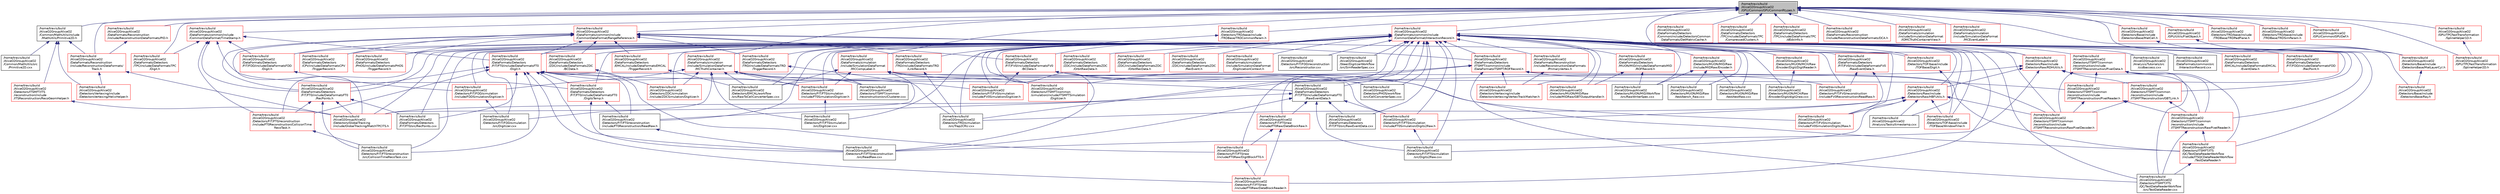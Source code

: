 digraph "/home/travis/build/AliceO2Group/AliceO2/GPU/Common/GPUCommonRtypes.h"
{
 // INTERACTIVE_SVG=YES
  bgcolor="transparent";
  edge [fontname="Helvetica",fontsize="10",labelfontname="Helvetica",labelfontsize="10"];
  node [fontname="Helvetica",fontsize="10",shape=record];
  Node2 [label="/home/travis/build\l/AliceO2Group/AliceO2\l/GPU/Common/GPUCommonRtypes.h",height=0.2,width=0.4,color="black", fillcolor="grey75", style="filled", fontcolor="black"];
  Node2 -> Node3 [dir="back",color="midnightblue",fontsize="10",style="solid",fontname="Helvetica"];
  Node3 [label="/home/travis/build\l/AliceO2Group/AliceO2\l/Common/MathUtils/include\l/MathUtils/Primitive2D.h",height=0.2,width=0.4,color="black",URL="$d8/d77/Primitive2D_8h.html",tooltip="Declarations of 2D primitives: straight line (XY interval) and circle. "];
  Node3 -> Node4 [dir="back",color="midnightblue",fontsize="10",style="solid",fontname="Helvetica"];
  Node4 [label="/home/travis/build\l/AliceO2Group/AliceO2\l/Common/MathUtils/src\l/Primitive2D.cxx",height=0.2,width=0.4,color="black",URL="$d7/d58/Primitive2D_8cxx.html"];
  Node3 -> Node5 [dir="back",color="midnightblue",fontsize="10",style="solid",fontname="Helvetica"];
  Node5 [label="/home/travis/build\l/AliceO2Group/AliceO2\l/DataFormats/Reconstruction\l/include/ReconstructionDataFormats/\lTrack.h",height=0.2,width=0.4,color="red",URL="$d7/d8b/DataFormats_2Reconstruction_2include_2ReconstructionDataFormats_2Track_8h.html"];
  Node5 -> Node34 [dir="back",color="midnightblue",fontsize="10",style="solid",fontname="Helvetica"];
  Node34 [label="/home/travis/build\l/AliceO2Group/AliceO2\l/Detectors/GlobalTracking\l/include/GlobalTracking/MatchTPCITS.h",height=0.2,width=0.4,color="red",URL="$d3/dac/MatchTPCITS_8h.html",tooltip="Class to perform TPC ITS matching. "];
  Node5 -> Node144 [dir="back",color="midnightblue",fontsize="10",style="solid",fontname="Helvetica"];
  Node144 [label="/home/travis/build\l/AliceO2Group/AliceO2\l/Detectors/Vertexing/include\l/DetectorsVertexing/HelixHelper.h",height=0.2,width=0.4,color="red",URL="$d1/dbb/HelixHelper_8h.html",tooltip="Helper classes for helical tracks manipulations. "];
  Node3 -> Node148 [dir="back",color="midnightblue",fontsize="10",style="solid",fontname="Helvetica"];
  Node148 [label="/home/travis/build\l/AliceO2Group/AliceO2\l/Detectors/ITSMFT/ITS\l/reconstruction/include\l/ITSReconstruction/RecoGeomHelper.h",height=0.2,width=0.4,color="red",URL="$d4/d9f/RecoGeomHelper_8h.html",tooltip="Declarations of the helper class for clusters / roadwidth matching. "];
  Node148 -> Node34 [dir="back",color="midnightblue",fontsize="10",style="solid",fontname="Helvetica"];
  Node3 -> Node144 [dir="back",color="midnightblue",fontsize="10",style="solid",fontname="Helvetica"];
  Node2 -> Node150 [dir="back",color="midnightblue",fontsize="10",style="solid",fontname="Helvetica"];
  Node150 [label="/home/travis/build\l/AliceO2Group/AliceO2\l/DataFormats/common/include\l/CommonDataFormat/InteractionRecord.h",height=0.2,width=0.4,color="red",URL="$d9/d80/InteractionRecord_8h.html"];
  Node150 -> Node151 [dir="back",color="midnightblue",fontsize="10",style="solid",fontname="Helvetica"];
  Node151 [label="/home/travis/build\l/AliceO2Group/AliceO2\l/Analysis/Tasks/timestamp.cxx",height=0.2,width=0.4,color="black",URL="$d7/d26/timestamp_8cxx.html"];
  Node150 -> Node152 [dir="back",color="midnightblue",fontsize="10",style="solid",fontname="Helvetica"];
  Node152 [label="/home/travis/build\l/AliceO2Group/AliceO2\l/Analysis/Tutorials/src\l/ccdbaccess.cxx",height=0.2,width=0.4,color="black",URL="$d4/da6/ccdbaccess_8cxx.html"];
  Node150 -> Node153 [dir="back",color="midnightblue",fontsize="10",style="solid",fontname="Helvetica"];
  Node153 [label="/home/travis/build\l/AliceO2Group/AliceO2\l/DataFormats/common/src\l/InteractionRecord.cxx",height=0.2,width=0.4,color="black",URL="$d3/d7a/InteractionRecord_8cxx.html"];
  Node150 -> Node154 [dir="back",color="midnightblue",fontsize="10",style="solid",fontname="Helvetica"];
  Node154 [label="/home/travis/build\l/AliceO2Group/AliceO2\l/DataFormats/Detectors\l/CPV/include/DataFormatsCPV\l/TriggerRecord.h",height=0.2,width=0.4,color="red",URL="$d6/d7a/CPV_2include_2DataFormatsCPV_2TriggerRecord_8h.html"];
  Node150 -> Node162 [dir="back",color="midnightblue",fontsize="10",style="solid",fontname="Helvetica"];
  Node162 [label="/home/travis/build\l/AliceO2Group/AliceO2\l/DataFormats/Detectors\l/EMCAL/include/DataFormatsEMCAL\l/EventData.h",height=0.2,width=0.4,color="red",URL="$dd/df3/EventData_8h.html"];
  Node150 -> Node168 [dir="back",color="midnightblue",fontsize="10",style="solid",fontname="Helvetica"];
  Node168 [label="/home/travis/build\l/AliceO2Group/AliceO2\l/DataFormats/Detectors\l/EMCAL/include/DataFormatsEMCAL\l/TriggerRecord.h",height=0.2,width=0.4,color="red",URL="$d9/d38/EMCAL_2include_2DataFormatsEMCAL_2TriggerRecord_8h.html"];
  Node168 -> Node184 [dir="back",color="midnightblue",fontsize="10",style="solid",fontname="Helvetica"];
  Node184 [label="/home/travis/build\l/AliceO2Group/AliceO2\l/Detectors/EMCAL/workflow\l/src/RawToCellConverterSpec.cxx",height=0.2,width=0.4,color="black",URL="$dd/d4a/RawToCellConverterSpec_8cxx.html"];
  Node150 -> Node187 [dir="back",color="midnightblue",fontsize="10",style="solid",fontname="Helvetica"];
  Node187 [label="/home/travis/build\l/AliceO2Group/AliceO2\l/DataFormats/Detectors\l/FIT/FDD/include/DataFormatsFDD\l/Digit.h",height=0.2,width=0.4,color="red",URL="$d9/dc4/DataFormats_2Detectors_2FIT_2FDD_2include_2DataFormatsFDD_2Digit_8h.html"];
  Node187 -> Node193 [dir="back",color="midnightblue",fontsize="10",style="solid",fontname="Helvetica"];
  Node193 [label="/home/travis/build\l/AliceO2Group/AliceO2\l/Detectors/FIT/FDD/simulation\l/include/FDDSimulation/Digitizer.h",height=0.2,width=0.4,color="red",URL="$d3/d51/FIT_2FDD_2simulation_2include_2FDDSimulation_2Digitizer_8h.html"];
  Node193 -> Node194 [dir="back",color="midnightblue",fontsize="10",style="solid",fontname="Helvetica"];
  Node194 [label="/home/travis/build\l/AliceO2Group/AliceO2\l/Detectors/FIT/FDD/simulation\l/src/Digitizer.cxx",height=0.2,width=0.4,color="black",URL="$d0/d8c/FIT_2FDD_2simulation_2src_2Digitizer_8cxx.html"];
  Node150 -> Node198 [dir="back",color="midnightblue",fontsize="10",style="solid",fontname="Helvetica"];
  Node198 [label="/home/travis/build\l/AliceO2Group/AliceO2\l/DataFormats/Detectors\l/FIT/FDD/include/DataFormatsFDD\l/RecPoint.h",height=0.2,width=0.4,color="red",URL="$d8/d0c/RecPoint_8h.html",tooltip="Definition of the FDD RecPoint class. "];
  Node150 -> Node202 [dir="back",color="midnightblue",fontsize="10",style="solid",fontname="Helvetica"];
  Node202 [label="/home/travis/build\l/AliceO2Group/AliceO2\l/DataFormats/Detectors\l/FIT/FT0/include/DataFormatsFT0\l/Digit.h",height=0.2,width=0.4,color="red",URL="$d0/d0a/DataFormats_2Detectors_2FIT_2FT0_2include_2DataFormatsFT0_2Digit_8h.html"];
  Node202 -> Node203 [dir="back",color="midnightblue",fontsize="10",style="solid",fontname="Helvetica"];
  Node203 [label="/home/travis/build\l/AliceO2Group/AliceO2\l/DataFormats/Detectors\l/FIT/FT0/include/DataFormatsFT0\l/DigitsTemp.h",height=0.2,width=0.4,color="red",URL="$d5/d65/DigitsTemp_8h.html"];
  Node203 -> Node205 [dir="back",color="midnightblue",fontsize="10",style="solid",fontname="Helvetica"];
  Node205 [label="/home/travis/build\l/AliceO2Group/AliceO2\l/Detectors/FIT/FT0/reconstruction\l/include/FT0Reconstruction/ReadRaw.h",height=0.2,width=0.4,color="black",URL="$d0/d72/FT0_2reconstruction_2include_2FT0Reconstruction_2ReadRaw_8h.html"];
  Node205 -> Node206 [dir="back",color="midnightblue",fontsize="10",style="solid",fontname="Helvetica"];
  Node206 [label="/home/travis/build\l/AliceO2Group/AliceO2\l/Detectors/FIT/FT0/reconstruction\l/src/ReadRaw.cxx",height=0.2,width=0.4,color="black",URL="$d7/d37/FT0_2reconstruction_2src_2ReadRaw_8cxx.html"];
  Node203 -> Node206 [dir="back",color="midnightblue",fontsize="10",style="solid",fontname="Helvetica"];
  Node202 -> Node207 [dir="back",color="midnightblue",fontsize="10",style="solid",fontname="Helvetica"];
  Node207 [label="/home/travis/build\l/AliceO2Group/AliceO2\l/DataFormats/Detectors\l/FIT/FT0/include/DataFormatsFT0\l/RawEventData.h",height=0.2,width=0.4,color="black",URL="$d3/dcb/FT0_2include_2DataFormatsFT0_2RawEventData_8h.html"];
  Node207 -> Node208 [dir="back",color="midnightblue",fontsize="10",style="solid",fontname="Helvetica"];
  Node208 [label="/home/travis/build\l/AliceO2Group/AliceO2\l/DataFormats/Detectors\l/FIT/FT0/src/RawEventData.cxx",height=0.2,width=0.4,color="black",URL="$dd/d44/FT0_2src_2RawEventData_8cxx.html"];
  Node207 -> Node209 [dir="back",color="midnightblue",fontsize="10",style="solid",fontname="Helvetica"];
  Node209 [label="/home/travis/build\l/AliceO2Group/AliceO2\l/Detectors/FIT/FT0/raw\l/include/FT0Raw/DataBlockRaw.h",height=0.2,width=0.4,color="red",URL="$d6/d84/DataBlockRaw_8h.html"];
  Node209 -> Node210 [dir="back",color="midnightblue",fontsize="10",style="solid",fontname="Helvetica"];
  Node210 [label="/home/travis/build\l/AliceO2Group/AliceO2\l/Detectors/FIT/FT0/raw\l/include/FT0Raw/DataBlockReader.h",height=0.2,width=0.4,color="red",URL="$d2/dbb/DataBlockReader_8h.html"];
  Node209 -> Node216 [dir="back",color="midnightblue",fontsize="10",style="solid",fontname="Helvetica"];
  Node216 [label="/home/travis/build\l/AliceO2Group/AliceO2\l/Detectors/FIT/FT0/raw\l/include/FT0Raw/DigitBlockFT0.h",height=0.2,width=0.4,color="red",URL="$da/d89/DigitBlockFT0_8h.html"];
  Node216 -> Node210 [dir="back",color="midnightblue",fontsize="10",style="solid",fontname="Helvetica"];
  Node207 -> Node205 [dir="back",color="midnightblue",fontsize="10",style="solid",fontname="Helvetica"];
  Node207 -> Node206 [dir="back",color="midnightblue",fontsize="10",style="solid",fontname="Helvetica"];
  Node207 -> Node221 [dir="back",color="midnightblue",fontsize="10",style="solid",fontname="Helvetica"];
  Node221 [label="/home/travis/build\l/AliceO2Group/AliceO2\l/Detectors/FIT/FT0/simulation\l/include/FT0Simulation/Digits2Raw.h",height=0.2,width=0.4,color="red",URL="$d6/d32/FT0_2simulation_2include_2FT0Simulation_2Digits2Raw_8h.html"];
  Node221 -> Node223 [dir="back",color="midnightblue",fontsize="10",style="solid",fontname="Helvetica"];
  Node223 [label="/home/travis/build\l/AliceO2Group/AliceO2\l/Detectors/FIT/FT0/simulation\l/src/Digits2Raw.cxx",height=0.2,width=0.4,color="black",URL="$da/da6/FT0_2simulation_2src_2Digits2Raw_8cxx.html"];
  Node207 -> Node223 [dir="back",color="midnightblue",fontsize="10",style="solid",fontname="Helvetica"];
  Node202 -> Node224 [dir="back",color="midnightblue",fontsize="10",style="solid",fontname="Helvetica"];
  Node224 [label="/home/travis/build\l/AliceO2Group/AliceO2\l/DataFormats/Detectors\l/FIT/FT0/include/DataFormatsFT0\l/RecPoints.h",height=0.2,width=0.4,color="red",URL="$d4/d57/RecPoints_8h.html",tooltip="Definition of the FIT RecPoints class. "];
  Node224 -> Node225 [dir="back",color="midnightblue",fontsize="10",style="solid",fontname="Helvetica"];
  Node225 [label="/home/travis/build\l/AliceO2Group/AliceO2\l/DataFormats/Detectors\l/FIT/FT0/src/RecPoints.cxx",height=0.2,width=0.4,color="black",URL="$d3/d21/RecPoints_8cxx.html"];
  Node224 -> Node226 [dir="back",color="midnightblue",fontsize="10",style="solid",fontname="Helvetica"];
  Node226 [label="/home/travis/build\l/AliceO2Group/AliceO2\l/Detectors/FIT/FT0/reconstruction\l/include/FT0Reconstruction/CollisionTime\lRecoTask.h",height=0.2,width=0.4,color="red",URL="$d1/d6c/CollisionTimeRecoTask_8h.html",tooltip="Definition of the FDD reconstruction. "];
  Node226 -> Node227 [dir="back",color="midnightblue",fontsize="10",style="solid",fontname="Helvetica"];
  Node227 [label="/home/travis/build\l/AliceO2Group/AliceO2\l/Detectors/FIT/FT0/reconstruction\l/src/CollisionTimeRecoTask.cxx",height=0.2,width=0.4,color="black",URL="$d9/d2f/CollisionTimeRecoTask_8cxx.html",tooltip="Implementation of the FIT reconstruction task. "];
  Node224 -> Node227 [dir="back",color="midnightblue",fontsize="10",style="solid",fontname="Helvetica"];
  Node224 -> Node34 [dir="back",color="midnightblue",fontsize="10",style="solid",fontname="Helvetica"];
  Node202 -> Node225 [dir="back",color="midnightblue",fontsize="10",style="solid",fontname="Helvetica"];
  Node202 -> Node210 [dir="back",color="midnightblue",fontsize="10",style="solid",fontname="Helvetica"];
  Node202 -> Node216 [dir="back",color="midnightblue",fontsize="10",style="solid",fontname="Helvetica"];
  Node202 -> Node226 [dir="back",color="midnightblue",fontsize="10",style="solid",fontname="Helvetica"];
  Node202 -> Node205 [dir="back",color="midnightblue",fontsize="10",style="solid",fontname="Helvetica"];
  Node202 -> Node227 [dir="back",color="midnightblue",fontsize="10",style="solid",fontname="Helvetica"];
  Node202 -> Node206 [dir="back",color="midnightblue",fontsize="10",style="solid",fontname="Helvetica"];
  Node202 -> Node245 [dir="back",color="midnightblue",fontsize="10",style="solid",fontname="Helvetica"];
  Node245 [label="/home/travis/build\l/AliceO2Group/AliceO2\l/Detectors/FIT/FT0/simulation\l/include/FT0Simulation/Digitizer.h",height=0.2,width=0.4,color="red",URL="$da/d10/FIT_2FT0_2simulation_2include_2FT0Simulation_2Digitizer_8h.html"];
  Node245 -> Node246 [dir="back",color="midnightblue",fontsize="10",style="solid",fontname="Helvetica"];
  Node246 [label="/home/travis/build\l/AliceO2Group/AliceO2\l/Detectors/FIT/FT0/simulation\l/src/Digitizer.cxx",height=0.2,width=0.4,color="black",URL="$de/dd9/FIT_2FT0_2simulation_2src_2Digitizer_8cxx.html"];
  Node202 -> Node221 [dir="back",color="midnightblue",fontsize="10",style="solid",fontname="Helvetica"];
  Node150 -> Node203 [dir="back",color="midnightblue",fontsize="10",style="solid",fontname="Helvetica"];
  Node150 -> Node207 [dir="back",color="midnightblue",fontsize="10",style="solid",fontname="Helvetica"];
  Node150 -> Node224 [dir="back",color="midnightblue",fontsize="10",style="solid",fontname="Helvetica"];
  Node150 -> Node208 [dir="back",color="midnightblue",fontsize="10",style="solid",fontname="Helvetica"];
  Node150 -> Node225 [dir="back",color="midnightblue",fontsize="10",style="solid",fontname="Helvetica"];
  Node150 -> Node253 [dir="back",color="midnightblue",fontsize="10",style="solid",fontname="Helvetica"];
  Node253 [label="/home/travis/build\l/AliceO2Group/AliceO2\l/DataFormats/Detectors\l/FIT/FV0/include/DataFormatsFV0\l/BCData.h",height=0.2,width=0.4,color="red",URL="$d7/d54/FIT_2FV0_2include_2DataFormatsFV0_2BCData_8h.html"];
  Node253 -> Node263 [dir="back",color="midnightblue",fontsize="10",style="solid",fontname="Helvetica"];
  Node263 [label="/home/travis/build\l/AliceO2Group/AliceO2\l/Detectors/FIT/FV0/reconstruction\l/include/FV0Reconstruction/ReadRaw.h",height=0.2,width=0.4,color="red",URL="$d5/db3/FV0_2reconstruction_2include_2FV0Reconstruction_2ReadRaw_8h.html"];
  Node253 -> Node265 [dir="back",color="midnightblue",fontsize="10",style="solid",fontname="Helvetica"];
  Node265 [label="/home/travis/build\l/AliceO2Group/AliceO2\l/Detectors/FIT/FV0/simulation\l/include/FV0Simulation/Digitizer.h",height=0.2,width=0.4,color="red",URL="$d6/d82/FIT_2FV0_2simulation_2include_2FV0Simulation_2Digitizer_8h.html"];
  Node253 -> Node267 [dir="back",color="midnightblue",fontsize="10",style="solid",fontname="Helvetica"];
  Node267 [label="/home/travis/build\l/AliceO2Group/AliceO2\l/Detectors/FIT/FV0/simulation\l/include/FV0Simulation/Digits2Raw.h",height=0.2,width=0.4,color="red",URL="$d6/dc1/FV0_2simulation_2include_2FV0Simulation_2Digits2Raw_8h.html"];
  Node150 -> Node272 [dir="back",color="midnightblue",fontsize="10",style="solid",fontname="Helvetica"];
  Node272 [label="/home/travis/build\l/AliceO2Group/AliceO2\l/DataFormats/Detectors\l/FIT/FV0/include/DataFormatsFV0\l/RawEventData.h",height=0.2,width=0.4,color="red",URL="$dc/da9/FV0_2include_2DataFormatsFV0_2RawEventData_8h.html"];
  Node272 -> Node263 [dir="back",color="midnightblue",fontsize="10",style="solid",fontname="Helvetica"];
  Node272 -> Node267 [dir="back",color="midnightblue",fontsize="10",style="solid",fontname="Helvetica"];
  Node150 -> Node274 [dir="back",color="midnightblue",fontsize="10",style="solid",fontname="Helvetica"];
  Node274 [label="/home/travis/build\l/AliceO2Group/AliceO2\l/DataFormats/Detectors\l/ITSMFT/common/include\l/DataFormatsITSMFT/ROFRecord.h",height=0.2,width=0.4,color="red",URL="$d0/dc6/ITSMFT_2common_2include_2DataFormatsITSMFT_2ROFRecord_8h.html"];
  Node274 -> Node34 [dir="back",color="midnightblue",fontsize="10",style="solid",fontname="Helvetica"];
  Node274 -> Node303 [dir="back",color="midnightblue",fontsize="10",style="solid",fontname="Helvetica"];
  Node303 [label="/home/travis/build\l/AliceO2Group/AliceO2\l/Detectors/ITSMFT/common\l/reconstruction/include\l/ITSMFTReconstruction/RawPixelDecoder.h",height=0.2,width=0.4,color="red",URL="$d7/d6e/RawPixelDecoder_8h.html",tooltip="Definition of the Alpide pixel reader for raw data processing. "];
  Node274 -> Node307 [dir="back",color="midnightblue",fontsize="10",style="solid",fontname="Helvetica"];
  Node307 [label="/home/travis/build\l/AliceO2Group/AliceO2\l/Detectors/ITSMFT/common\l/simulation/include/ITSMFTSimulation\l/Digitizer.h",height=0.2,width=0.4,color="red",URL="$d7/d9c/ITSMFT_2common_2simulation_2include_2ITSMFTSimulation_2Digitizer_8h.html"];
  Node274 -> Node281 [dir="back",color="midnightblue",fontsize="10",style="solid",fontname="Helvetica"];
  Node281 [label="/home/travis/build\l/AliceO2Group/AliceO2\l/Detectors/ITSMFT/ITS\l/QC/TestDataReaderWorkflow\l/include/ITSQCDataReaderWorkflow\l/TestDataReader.h",height=0.2,width=0.4,color="red",URL="$dd/d69/TestDataReader_8h.html"];
  Node281 -> Node282 [dir="back",color="midnightblue",fontsize="10",style="solid",fontname="Helvetica"];
  Node282 [label="/home/travis/build\l/AliceO2Group/AliceO2\l/Detectors/ITSMFT/ITS\l/QC/TestDataReaderWorkflow\l/src/TestDataReader.cxx",height=0.2,width=0.4,color="black",URL="$d0/dd9/TestDataReader_8cxx.html"];
  Node274 -> Node282 [dir="back",color="midnightblue",fontsize="10",style="solid",fontname="Helvetica"];
  Node274 -> Node63 [dir="back",color="midnightblue",fontsize="10",style="solid",fontname="Helvetica"];
  Node63 [label="/home/travis/build\l/AliceO2Group/AliceO2\l/Detectors/Vertexing/include\l/DetectorsVertexing/VertexTrackMatcher.h",height=0.2,width=0.4,color="red",URL="$d7/d99/VertexTrackMatcher_8h.html",tooltip="Class for vertex track association. "];
  Node150 -> Node329 [dir="back",color="midnightblue",fontsize="10",style="solid",fontname="Helvetica"];
  Node329 [label="/home/travis/build\l/AliceO2Group/AliceO2\l/DataFormats/Detectors\l/MUON/MID/include/DataFormatsMID\l/ROFRecord.h",height=0.2,width=0.4,color="red",URL="$d2/df9/MUON_2MID_2include_2DataFormatsMID_2ROFRecord_8h.html",tooltip="Definition of the MID event record. "];
  Node329 -> Node370 [dir="back",color="midnightblue",fontsize="10",style="solid",fontname="Helvetica"];
  Node370 [label="/home/travis/build\l/AliceO2Group/AliceO2\l/Detectors/MUON/MID/Raw\l/include/MIDRaw/GBTOutputHandler.h",height=0.2,width=0.4,color="red",URL="$d0/d0c/GBTOutputHandler_8h.html",tooltip="MID GBT decoder output handler. "];
  Node329 -> Node377 [dir="back",color="midnightblue",fontsize="10",style="solid",fontname="Helvetica"];
  Node377 [label="/home/travis/build\l/AliceO2Group/AliceO2\l/Detectors/MUON/MID/Workflow\l/src/RawWriterSpec.cxx",height=0.2,width=0.4,color="black",URL="$db/dd6/RawWriterSpec_8cxx.html",tooltip="Digits to raw converter spec for MID. "];
  Node150 -> Node393 [dir="back",color="midnightblue",fontsize="10",style="solid",fontname="Helvetica"];
  Node393 [label="/home/travis/build\l/AliceO2Group/AliceO2\l/DataFormats/Detectors\l/PHOS/include/DataFormatsPHOS\l/TriggerRecord.h",height=0.2,width=0.4,color="red",URL="$d2/df1/PHOS_2include_2DataFormatsPHOS_2TriggerRecord_8h.html"];
  Node150 -> Node403 [dir="back",color="midnightblue",fontsize="10",style="solid",fontname="Helvetica"];
  Node403 [label="/home/travis/build\l/AliceO2Group/AliceO2\l/DataFormats/Detectors\l/TRD/include/DataFormatsTRD\l/LinkRecord.h",height=0.2,width=0.4,color="red",URL="$de/d86/LinkRecord_8h.html"];
  Node403 -> Node407 [dir="back",color="midnightblue",fontsize="10",style="solid",fontname="Helvetica"];
  Node407 [label="/home/travis/build\l/AliceO2Group/AliceO2\l/Detectors/TRD/simulation\l/src/Trap2CRU.cxx",height=0.2,width=0.4,color="black",URL="$d0/d2c/Trap2CRU_8cxx.html"];
  Node150 -> Node412 [dir="back",color="midnightblue",fontsize="10",style="solid",fontname="Helvetica"];
  Node412 [label="/home/travis/build\l/AliceO2Group/AliceO2\l/DataFormats/Detectors\l/TRD/include/DataFormatsTRD\l/TriggerRecord.h",height=0.2,width=0.4,color="red",URL="$d9/dbe/TRD_2include_2DataFormatsTRD_2TriggerRecord_8h.html"];
  Node412 -> Node407 [dir="back",color="midnightblue",fontsize="10",style="solid",fontname="Helvetica"];
  Node150 -> Node417 [dir="back",color="midnightblue",fontsize="10",style="solid",fontname="Helvetica"];
  Node417 [label="/home/travis/build\l/AliceO2Group/AliceO2\l/DataFormats/Detectors\l/ZDC/include/DataFormatsZDC\l/BCData.h",height=0.2,width=0.4,color="red",URL="$dd/d40/ZDC_2include_2DataFormatsZDC_2BCData_8h.html"];
  Node417 -> Node419 [dir="back",color="midnightblue",fontsize="10",style="solid",fontname="Helvetica"];
  Node419 [label="/home/travis/build\l/AliceO2Group/AliceO2\l/Detectors/ZDC/simulation\l/include/ZDCSimulation/Digitizer.h",height=0.2,width=0.4,color="red",URL="$db/de7/ZDC_2simulation_2include_2ZDCSimulation_2Digitizer_8h.html"];
  Node150 -> Node422 [dir="back",color="midnightblue",fontsize="10",style="solid",fontname="Helvetica"];
  Node422 [label="/home/travis/build\l/AliceO2Group/AliceO2\l/DataFormats/Detectors\l/ZDC/include/DataFormatsZDC\l/OrbitRawData.h",height=0.2,width=0.4,color="red",URL="$de/d87/OrbitRawData_8h.html",tooltip="Class to describe ZDC scalers and pedestals per orbit, received from the FE. "];
  Node150 -> Node424 [dir="back",color="midnightblue",fontsize="10",style="solid",fontname="Helvetica"];
  Node424 [label="/home/travis/build\l/AliceO2Group/AliceO2\l/DataFormats/Detectors\l/ZDC/include/DataFormatsZDC\l/OrbitRecData.h",height=0.2,width=0.4,color="red",URL="$df/dd9/OrbitRecData_8h.html",tooltip="Class to describe ZDC scalers reconstructed from the channels data. "];
  Node150 -> Node426 [dir="back",color="midnightblue",fontsize="10",style="solid",fontname="Helvetica"];
  Node426 [label="/home/travis/build\l/AliceO2Group/AliceO2\l/DataFormats/Detectors\l/ZDC/include/DataFormatsZDC\l/RecEvent.h",height=0.2,width=0.4,color="red",URL="$d0/dad/RecEvent_8h.html",tooltip="Class to describe reconstructed ZDC event (single BC with signal in one of detectors) ..."];
  Node150 -> Node428 [dir="back",color="midnightblue",fontsize="10",style="solid",fontname="Helvetica"];
  Node428 [label="/home/travis/build\l/AliceO2Group/AliceO2\l/DataFormats/Reconstruction\l/include/ReconstructionDataFormats\l/PrimaryVertex.h",height=0.2,width=0.4,color="red",URL="$d7/d82/PrimaryVertex_8h.html"];
  Node428 -> Node63 [dir="back",color="midnightblue",fontsize="10",style="solid",fontname="Helvetica"];
  Node150 -> Node433 [dir="back",color="midnightblue",fontsize="10",style="solid",fontname="Helvetica"];
  Node433 [label="/home/travis/build\l/AliceO2Group/AliceO2\l/DataFormats/simulation\l/include/SimulationDataFormat\l/DigitizationContext.h",height=0.2,width=0.4,color="red",URL="$d1/def/DigitizationContext_8h.html"];
  Node150 -> Node184 [dir="back",color="midnightblue",fontsize="10",style="solid",fontname="Helvetica"];
  Node150 -> Node189 [dir="back",color="midnightblue",fontsize="10",style="solid",fontname="Helvetica"];
  Node189 [label="/home/travis/build\l/AliceO2Group/AliceO2\l/Detectors/FIT/FDD/reconstruction\l/src/Reconstructor.cxx",height=0.2,width=0.4,color="black",URL="$d8/d07/Reconstructor_8cxx.html",tooltip="Implementation of the FDD reconstruction. "];
  Node150 -> Node193 [dir="back",color="midnightblue",fontsize="10",style="solid",fontname="Helvetica"];
  Node150 -> Node194 [dir="back",color="midnightblue",fontsize="10",style="solid",fontname="Helvetica"];
  Node150 -> Node209 [dir="back",color="midnightblue",fontsize="10",style="solid",fontname="Helvetica"];
  Node150 -> Node210 [dir="back",color="midnightblue",fontsize="10",style="solid",fontname="Helvetica"];
  Node150 -> Node216 [dir="back",color="midnightblue",fontsize="10",style="solid",fontname="Helvetica"];
  Node150 -> Node226 [dir="back",color="midnightblue",fontsize="10",style="solid",fontname="Helvetica"];
  Node150 -> Node205 [dir="back",color="midnightblue",fontsize="10",style="solid",fontname="Helvetica"];
  Node150 -> Node227 [dir="back",color="midnightblue",fontsize="10",style="solid",fontname="Helvetica"];
  Node150 -> Node206 [dir="back",color="midnightblue",fontsize="10",style="solid",fontname="Helvetica"];
  Node150 -> Node245 [dir="back",color="midnightblue",fontsize="10",style="solid",fontname="Helvetica"];
  Node150 -> Node221 [dir="back",color="midnightblue",fontsize="10",style="solid",fontname="Helvetica"];
  Node150 -> Node246 [dir="back",color="midnightblue",fontsize="10",style="solid",fontname="Helvetica"];
  Node150 -> Node223 [dir="back",color="midnightblue",fontsize="10",style="solid",fontname="Helvetica"];
  Node150 -> Node263 [dir="back",color="midnightblue",fontsize="10",style="solid",fontname="Helvetica"];
  Node150 -> Node265 [dir="back",color="midnightblue",fontsize="10",style="solid",fontname="Helvetica"];
  Node150 -> Node267 [dir="back",color="midnightblue",fontsize="10",style="solid",fontname="Helvetica"];
  Node150 -> Node34 [dir="back",color="midnightblue",fontsize="10",style="solid",fontname="Helvetica"];
  Node150 -> Node441 [dir="back",color="midnightblue",fontsize="10",style="solid",fontname="Helvetica"];
  Node441 [label="/home/travis/build\l/AliceO2Group/AliceO2\l/Detectors/ITSMFT/common\l/reconstruction/include\l/ITSMFTReconstruction/GBTLink.h",height=0.2,width=0.4,color="red",URL="$d0/dd1/GBTLink_8h.html",tooltip="Declarations of helper classes for the ITS/MFT raw data decoding. "];
  Node441 -> Node303 [dir="back",color="midnightblue",fontsize="10",style="solid",fontname="Helvetica"];
  Node441 -> Node442 [dir="back",color="midnightblue",fontsize="10",style="solid",fontname="Helvetica"];
  Node442 [label="/home/travis/build\l/AliceO2Group/AliceO2\l/Detectors/ITSMFT/common\l/reconstruction/include\l/ITSMFTReconstruction/RawPixelReader.h",height=0.2,width=0.4,color="red",URL="$dd/db8/RawPixelReader_8h.html",tooltip="Definition of the Alpide pixel reader for raw data processing. "];
  Node442 -> Node281 [dir="back",color="midnightblue",fontsize="10",style="solid",fontname="Helvetica"];
  Node442 -> Node282 [dir="back",color="midnightblue",fontsize="10",style="solid",fontname="Helvetica"];
  Node150 -> Node447 [dir="back",color="midnightblue",fontsize="10",style="solid",fontname="Helvetica"];
  Node447 [label="/home/travis/build\l/AliceO2Group/AliceO2\l/Detectors/ITSMFT/common\l/reconstruction/include\l/ITSMFTReconstruction/PixelData.h",height=0.2,width=0.4,color="red",URL="$da/d8d/PixelData_8h.html",tooltip="Transient data classes for single pixel and set of pixels from current chip. "];
  Node447 -> Node451 [dir="back",color="midnightblue",fontsize="10",style="solid",fontname="Helvetica"];
  Node451 [label="/home/travis/build\l/AliceO2Group/AliceO2\l/Detectors/ITSMFT/common\l/reconstruction/include\l/ITSMFTReconstruction/PixelReader.h",height=0.2,width=0.4,color="red",URL="$df/d2e/PixelReader_8h.html",tooltip="Abstract class for Alpide data reader class. "];
  Node451 -> Node303 [dir="back",color="midnightblue",fontsize="10",style="solid",fontname="Helvetica"];
  Node451 -> Node442 [dir="back",color="midnightblue",fontsize="10",style="solid",fontname="Helvetica"];
  Node447 -> Node303 [dir="back",color="midnightblue",fontsize="10",style="solid",fontname="Helvetica"];
  Node447 -> Node442 [dir="back",color="midnightblue",fontsize="10",style="solid",fontname="Helvetica"];
  Node447 -> Node281 [dir="back",color="midnightblue",fontsize="10",style="solid",fontname="Helvetica"];
  Node447 -> Node282 [dir="back",color="midnightblue",fontsize="10",style="solid",fontname="Helvetica"];
  Node150 -> Node451 [dir="back",color="midnightblue",fontsize="10",style="solid",fontname="Helvetica"];
  Node150 -> Node303 [dir="back",color="midnightblue",fontsize="10",style="solid",fontname="Helvetica"];
  Node150 -> Node442 [dir="back",color="midnightblue",fontsize="10",style="solid",fontname="Helvetica"];
  Node150 -> Node279 [dir="back",color="midnightblue",fontsize="10",style="solid",fontname="Helvetica"];
  Node279 [label="/home/travis/build\l/AliceO2Group/AliceO2\l/Detectors/ITSMFT/common\l/reconstruction/src/Clusterer.cxx",height=0.2,width=0.4,color="black",URL="$de/d69/ITSMFT_2common_2reconstruction_2src_2Clusterer_8cxx.html"];
  Node150 -> Node307 [dir="back",color="midnightblue",fontsize="10",style="solid",fontname="Helvetica"];
  Node150 -> Node281 [dir="back",color="midnightblue",fontsize="10",style="solid",fontname="Helvetica"];
  Node150 -> Node282 [dir="back",color="midnightblue",fontsize="10",style="solid",fontname="Helvetica"];
  Node150 -> Node453 [dir="back",color="midnightblue",fontsize="10",style="solid",fontname="Helvetica"];
  Node453 [label="/home/travis/build\l/AliceO2Group/AliceO2\l/Detectors/MUON/MCH/Raw\l/Encoder/Digit/DigitReader.h",height=0.2,width=0.4,color="red",URL="$d3/d01/MUON_2MCH_2Raw_2Encoder_2Digit_2DigitReader_8h.html"];
  Node453 -> Node455 [dir="back",color="midnightblue",fontsize="10",style="solid",fontname="Helvetica"];
  Node455 [label="/home/travis/build\l/AliceO2Group/AliceO2\l/Detectors/MUON/MCH/Raw\l/Encoder/Digit/digit2raw.cxx",height=0.2,width=0.4,color="black",URL="$de/d19/MUON_2MCH_2Raw_2Encoder_2Digit_2digit2raw_8cxx.html"];
  Node150 -> Node455 [dir="back",color="midnightblue",fontsize="10",style="solid",fontname="Helvetica"];
  Node150 -> Node375 [dir="back",color="midnightblue",fontsize="10",style="solid",fontname="Helvetica"];
  Node375 [label="/home/travis/build\l/AliceO2Group/AliceO2\l/Detectors/MUON/MID/Raw\l/include/MIDRaw/Encoder.h",height=0.2,width=0.4,color="red",URL="$d1/dcf/Detectors_2MUON_2MID_2Raw_2include_2MIDRaw_2Encoder_8h.html",tooltip="MID raw data encoder. "];
  Node375 -> Node366 [dir="back",color="midnightblue",fontsize="10",style="solid",fontname="Helvetica"];
  Node366 [label="/home/travis/build\l/AliceO2Group/AliceO2\l/Detectors/MUON/MID/Raw\l/test/bench_Raw.cxx",height=0.2,width=0.4,color="black",URL="$d5/d52/bench__Raw_8cxx.html",tooltip="Benchmark MID raw data decoder. "];
  Node375 -> Node361 [dir="back",color="midnightblue",fontsize="10",style="solid",fontname="Helvetica"];
  Node361 [label="/home/travis/build\l/AliceO2Group/AliceO2\l/Detectors/MUON/MID/Raw\l/test/testRaw.cxx",height=0.2,width=0.4,color="black",URL="$d8/d4c/testRaw_8cxx.html",tooltip="Test MID raw data decoder. "];
  Node375 -> Node377 [dir="back",color="midnightblue",fontsize="10",style="solid",fontname="Helvetica"];
  Node150 -> Node370 [dir="back",color="midnightblue",fontsize="10",style="solid",fontname="Helvetica"];
  Node150 -> Node366 [dir="back",color="midnightblue",fontsize="10",style="solid",fontname="Helvetica"];
  Node150 -> Node361 [dir="back",color="midnightblue",fontsize="10",style="solid",fontname="Helvetica"];
  Node150 -> Node377 [dir="back",color="midnightblue",fontsize="10",style="solid",fontname="Helvetica"];
  Node150 -> Node401 [dir="back",color="midnightblue",fontsize="10",style="solid",fontname="Helvetica"];
  Node401 [label="/home/travis/build\l/AliceO2Group/AliceO2\l/Detectors/PHOS/workflow\l/src/CellConverterSpec.cxx",height=0.2,width=0.4,color="black",URL="$d1/d69/PHOS_2workflow_2src_2CellConverterSpec_8cxx.html"];
  Node150 -> Node457 [dir="back",color="midnightblue",fontsize="10",style="solid",fontname="Helvetica"];
  Node457 [label="/home/travis/build\l/AliceO2Group/AliceO2\l/Detectors/Raw/include\l/DetectorsRaw/HBFUtils.h",height=0.2,width=0.4,color="red",URL="$d1/dec/HBFUtils_8h.html"];
  Node457 -> Node151 [dir="back",color="midnightblue",fontsize="10",style="solid",fontname="Helvetica"];
  Node457 -> Node221 [dir="back",color="midnightblue",fontsize="10",style="solid",fontname="Helvetica"];
  Node457 -> Node223 [dir="back",color="midnightblue",fontsize="10",style="solid",fontname="Helvetica"];
  Node457 -> Node267 [dir="back",color="midnightblue",fontsize="10",style="solid",fontname="Helvetica"];
  Node457 -> Node303 [dir="back",color="midnightblue",fontsize="10",style="solid",fontname="Helvetica"];
  Node457 -> Node477 [dir="back",color="midnightblue",fontsize="10",style="solid",fontname="Helvetica"];
  Node477 [label="/home/travis/build\l/AliceO2Group/AliceO2\l/Detectors/TOF/base/include\l/TOFBase/WindowFiller.h",height=0.2,width=0.4,color="red",URL="$d0/de5/WindowFiller_8h.html"];
  Node457 -> Node407 [dir="back",color="midnightblue",fontsize="10",style="solid",fontname="Helvetica"];
  Node150 -> Node536 [dir="back",color="midnightblue",fontsize="10",style="solid",fontname="Helvetica"];
  Node536 [label="/home/travis/build\l/AliceO2Group/AliceO2\l/Detectors/Raw/include\l/DetectorsRaw/RDHUtils.h",height=0.2,width=0.4,color="red",URL="$d6/dec/Raw_2include_2DetectorsRaw_2RDHUtils_8h.html"];
  Node536 -> Node184 [dir="back",color="midnightblue",fontsize="10",style="solid",fontname="Helvetica"];
  Node536 -> Node206 [dir="back",color="midnightblue",fontsize="10",style="solid",fontname="Helvetica"];
  Node536 -> Node441 [dir="back",color="midnightblue",fontsize="10",style="solid",fontname="Helvetica"];
  Node536 -> Node442 [dir="back",color="midnightblue",fontsize="10",style="solid",fontname="Helvetica"];
  Node536 -> Node457 [dir="back",color="midnightblue",fontsize="10",style="solid",fontname="Helvetica"];
  Node150 -> Node475 [dir="back",color="midnightblue",fontsize="10",style="solid",fontname="Helvetica"];
  Node475 [label="/home/travis/build\l/AliceO2Group/AliceO2\l/Detectors/TOF/base/include\l/TOFBase/Digit.h",height=0.2,width=0.4,color="red",URL="$d1/d90/Detectors_2TOF_2base_2include_2TOFBase_2Digit_8h.html"];
  Node475 -> Node477 [dir="back",color="midnightblue",fontsize="10",style="solid",fontname="Helvetica"];
  Node150 -> Node477 [dir="back",color="midnightblue",fontsize="10",style="solid",fontname="Helvetica"];
  Node150 -> Node407 [dir="back",color="midnightblue",fontsize="10",style="solid",fontname="Helvetica"];
  Node150 -> Node63 [dir="back",color="midnightblue",fontsize="10",style="solid",fontname="Helvetica"];
  Node150 -> Node419 [dir="back",color="midnightblue",fontsize="10",style="solid",fontname="Helvetica"];
  Node150 -> Node436 [dir="back",color="midnightblue",fontsize="10",style="solid",fontname="Helvetica"];
  Node436 [label="/home/travis/build\l/AliceO2Group/AliceO2\l/Steer/DigitizerWorkflow\l/src/SimReaderSpec.cxx",height=0.2,width=0.4,color="black",URL="$d3/d13/SimReaderSpec_8cxx.html"];
  Node2 -> Node584 [dir="back",color="midnightblue",fontsize="10",style="solid",fontname="Helvetica"];
  Node584 [label="/home/travis/build\l/AliceO2Group/AliceO2\l/DataFormats/common/include\l/CommonDataFormat/RangeReference.h",height=0.2,width=0.4,color="red",URL="$de/d64/RangeReference_8h.html",tooltip="Class to refer to the 1st entry and N elements of some group in the continuous container. "];
  Node584 -> Node154 [dir="back",color="midnightblue",fontsize="10",style="solid",fontname="Helvetica"];
  Node584 -> Node168 [dir="back",color="midnightblue",fontsize="10",style="solid",fontname="Helvetica"];
  Node584 -> Node187 [dir="back",color="midnightblue",fontsize="10",style="solid",fontname="Helvetica"];
  Node584 -> Node202 [dir="back",color="midnightblue",fontsize="10",style="solid",fontname="Helvetica"];
  Node584 -> Node224 [dir="back",color="midnightblue",fontsize="10",style="solid",fontname="Helvetica"];
  Node584 -> Node253 [dir="back",color="midnightblue",fontsize="10",style="solid",fontname="Helvetica"];
  Node584 -> Node274 [dir="back",color="midnightblue",fontsize="10",style="solid",fontname="Helvetica"];
  Node584 -> Node393 [dir="back",color="midnightblue",fontsize="10",style="solid",fontname="Helvetica"];
  Node584 -> Node403 [dir="back",color="midnightblue",fontsize="10",style="solid",fontname="Helvetica"];
  Node584 -> Node412 [dir="back",color="midnightblue",fontsize="10",style="solid",fontname="Helvetica"];
  Node584 -> Node417 [dir="back",color="midnightblue",fontsize="10",style="solid",fontname="Helvetica"];
  Node584 -> Node34 [dir="back",color="midnightblue",fontsize="10",style="solid",fontname="Helvetica"];
  Node584 -> Node475 [dir="back",color="midnightblue",fontsize="10",style="solid",fontname="Helvetica"];
  Node2 -> Node604 [dir="back",color="midnightblue",fontsize="10",style="solid",fontname="Helvetica"];
  Node604 [label="/home/travis/build\l/AliceO2Group/AliceO2\l/DataFormats/common/include\l/CommonDataFormat/TimeStamp.h",height=0.2,width=0.4,color="red",URL="$df/d5d/common_2include_2CommonDataFormat_2TimeStamp_8h.html"];
  Node604 -> Node187 [dir="back",color="midnightblue",fontsize="10",style="solid",fontname="Helvetica"];
  Node604 -> Node202 [dir="back",color="midnightblue",fontsize="10",style="solid",fontname="Helvetica"];
  Node604 -> Node203 [dir="back",color="midnightblue",fontsize="10",style="solid",fontname="Helvetica"];
  Node604 -> Node224 [dir="back",color="midnightblue",fontsize="10",style="solid",fontname="Helvetica"];
  Node604 -> Node632 [dir="back",color="midnightblue",fontsize="10",style="solid",fontname="Helvetica"];
  Node632 [label="/home/travis/build\l/AliceO2Group/AliceO2\l/DataFormats/Detectors\l/TPC/include/DataFormatsTPC\l/Digit.h",height=0.2,width=0.4,color="red",URL="$d3/d7d/DataFormats_2Detectors_2TPC_2include_2DataFormatsTPC_2Digit_8h.html"];
  Node604 -> Node226 [dir="back",color="midnightblue",fontsize="10",style="solid",fontname="Helvetica"];
  Node2 -> Node678 [dir="back",color="midnightblue",fontsize="10",style="solid",fontname="Helvetica"];
  Node678 [label="/home/travis/build\l/AliceO2Group/AliceO2\l/DataFormats/Detectors\l/Common/include/DetectorsCommon\lDataFormats/DetMatrixCache.h",height=0.2,width=0.4,color="red",URL="$d4/d20/DetMatrixCache_8h.html"];
  Node2 -> Node755 [dir="back",color="midnightblue",fontsize="10",style="solid",fontname="Helvetica"];
  Node755 [label="/home/travis/build\l/AliceO2Group/AliceO2\l/DataFormats/Detectors\l/TPC/include/DataFormatsTPC\l/CompressedClusters.h",height=0.2,width=0.4,color="red",URL="$d2/d7d/CompressedClusters_8h.html",tooltip="Container to store compressed TPC cluster data. "];
  Node2 -> Node767 [dir="back",color="midnightblue",fontsize="10",style="solid",fontname="Helvetica"];
  Node767 [label="/home/travis/build\l/AliceO2Group/AliceO2\l/DataFormats/Detectors\l/TPC/include/DataFormatsTPC\l/dEdxInfo.h",height=0.2,width=0.4,color="red",URL="$d5/da8/dEdxInfo_8h.html"];
  Node2 -> Node632 [dir="back",color="midnightblue",fontsize="10",style="solid",fontname="Helvetica"];
  Node2 -> Node768 [dir="back",color="midnightblue",fontsize="10",style="solid",fontname="Helvetica"];
  Node768 [label="/home/travis/build\l/AliceO2Group/AliceO2\l/DataFormats/Reconstruction\l/include/ReconstructionDataFormats/DCA.h",height=0.2,width=0.4,color="red",URL="$d7/d99/DCA_8h.html"];
  Node2 -> Node770 [dir="back",color="midnightblue",fontsize="10",style="solid",fontname="Helvetica"];
  Node770 [label="/home/travis/build\l/AliceO2Group/AliceO2\l/DataFormats/Reconstruction\l/include/ReconstructionDataFormats/PID.h",height=0.2,width=0.4,color="red",URL="$d5/d08/DataFormats_2Reconstruction_2include_2ReconstructionDataFormats_2PID_8h.html"];
  Node770 -> Node5 [dir="back",color="midnightblue",fontsize="10",style="solid",fontname="Helvetica"];
  Node2 -> Node5 [dir="back",color="midnightblue",fontsize="10",style="solid",fontname="Helvetica"];
  Node2 -> Node778 [dir="back",color="midnightblue",fontsize="10",style="solid",fontname="Helvetica"];
  Node778 [label="/home/travis/build\l/AliceO2Group/AliceO2\l/DataFormats/simulation\l/include/SimulationDataFormat\l/IOMCTruthContainerView.h",height=0.2,width=0.4,color="red",URL="$d6/dae/IOMCTruthContainerView_8h.html",tooltip="A special IO container - splitting a given vector to enable ROOT IO. "];
  Node2 -> Node783 [dir="back",color="midnightblue",fontsize="10",style="solid",fontname="Helvetica"];
  Node783 [label="/home/travis/build\l/AliceO2Group/AliceO2\l/DataFormats/simulation\l/include/SimulationDataFormat\l/MCCompLabel.h",height=0.2,width=0.4,color="red",URL="$d7/dcd/MCCompLabel_8h.html"];
  Node783 -> Node184 [dir="back",color="midnightblue",fontsize="10",style="solid",fontname="Helvetica"];
  Node783 -> Node245 [dir="back",color="midnightblue",fontsize="10",style="solid",fontname="Helvetica"];
  Node783 -> Node34 [dir="back",color="midnightblue",fontsize="10",style="solid",fontname="Helvetica"];
  Node783 -> Node451 [dir="back",color="midnightblue",fontsize="10",style="solid",fontname="Helvetica"];
  Node783 -> Node307 [dir="back",color="midnightblue",fontsize="10",style="solid",fontname="Helvetica"];
  Node783 -> Node281 [dir="back",color="midnightblue",fontsize="10",style="solid",fontname="Helvetica"];
  Node2 -> Node839 [dir="back",color="midnightblue",fontsize="10",style="solid",fontname="Helvetica"];
  Node839 [label="/home/travis/build\l/AliceO2Group/AliceO2\l/DataFormats/simulation\l/include/SimulationDataFormat\l/MCEventLabel.h",height=0.2,width=0.4,color="red",URL="$da/df0/MCEventLabel_8h.html"];
  Node2 -> Node842 [dir="back",color="midnightblue",fontsize="10",style="solid",fontname="Helvetica"];
  Node842 [label="/home/travis/build\l/AliceO2Group/AliceO2\l/DataFormats/simulation\l/include/SimulationDataFormat\l/MCTruthContainer.h",height=0.2,width=0.4,color="red",URL="$db/d14/MCTruthContainer_8h.html",tooltip="Definition of a container to keep Monte Carlo truth external to simulation objects. "];
  Node842 -> Node184 [dir="back",color="midnightblue",fontsize="10",style="solid",fontname="Helvetica"];
  Node842 -> Node193 [dir="back",color="midnightblue",fontsize="10",style="solid",fontname="Helvetica"];
  Node842 -> Node194 [dir="back",color="midnightblue",fontsize="10",style="solid",fontname="Helvetica"];
  Node842 -> Node245 [dir="back",color="midnightblue",fontsize="10",style="solid",fontname="Helvetica"];
  Node842 -> Node246 [dir="back",color="midnightblue",fontsize="10",style="solid",fontname="Helvetica"];
  Node842 -> Node265 [dir="back",color="midnightblue",fontsize="10",style="solid",fontname="Helvetica"];
  Node842 -> Node279 [dir="back",color="midnightblue",fontsize="10",style="solid",fontname="Helvetica"];
  Node842 -> Node401 [dir="back",color="midnightblue",fontsize="10",style="solid",fontname="Helvetica"];
  Node842 -> Node419 [dir="back",color="midnightblue",fontsize="10",style="solid",fontname="Helvetica"];
  Node2 -> Node872 [dir="back",color="midnightblue",fontsize="10",style="solid",fontname="Helvetica"];
  Node872 [label="/home/travis/build\l/AliceO2Group/AliceO2\l/Detectors/Base/include\l/DetectorsBase/MatCell.h",height=0.2,width=0.4,color="red",URL="$db/dba/MatCell_8h.html",tooltip="Declarations for material properties of the cell (voxel) "];
  Node872 -> Node892 [dir="back",color="midnightblue",fontsize="10",style="solid",fontname="Helvetica"];
  Node892 [label="/home/travis/build\l/AliceO2Group/AliceO2\l/Detectors/Base/include\l/DetectorsBase/MatLayerCyl.h",height=0.2,width=0.4,color="red",URL="$da/df3/MatLayerCyl_8h.html",tooltip="Declarations for single cylindrical material layer class. "];
  Node892 -> Node895 [dir="back",color="midnightblue",fontsize="10",style="solid",fontname="Helvetica"];
  Node895 [label="/home/travis/build\l/AliceO2Group/AliceO2\l/Detectors/Base/include\l/DetectorsBase/Ray.h",height=0.2,width=0.4,color="red",URL="$d4/d1b/Ray_8h.html"];
  Node2 -> Node892 [dir="back",color="midnightblue",fontsize="10",style="solid",fontname="Helvetica"];
  Node2 -> Node895 [dir="back",color="midnightblue",fontsize="10",style="solid",fontname="Helvetica"];
  Node2 -> Node536 [dir="back",color="midnightblue",fontsize="10",style="solid",fontname="Helvetica"];
  Node2 -> Node897 [dir="back",color="midnightblue",fontsize="10",style="solid",fontname="Helvetica"];
  Node897 [label="/home/travis/build\l/AliceO2Group/AliceO2\l/Detectors/TRD/base/include\l/TRDBase/TRDCommonParam.h",height=0.2,width=0.4,color="red",URL="$da/d32/TRDCommonParam_8h.html"];
  Node897 -> Node407 [dir="back",color="midnightblue",fontsize="10",style="solid",fontname="Helvetica"];
  Node2 -> Node904 [dir="back",color="midnightblue",fontsize="10",style="solid",fontname="Helvetica"];
  Node904 [label="/home/travis/build\l/AliceO2Group/AliceO2\l/Detectors/TRD/base/include\l/TRDBase/TRDPadPlane.h",height=0.2,width=0.4,color="red",URL="$de/df3/TRDPadPlane_8h.html"];
  Node2 -> Node906 [dir="back",color="midnightblue",fontsize="10",style="solid",fontname="Helvetica"];
  Node906 [label="/home/travis/build\l/AliceO2Group/AliceO2\l/Detectors/TRD/base/include\l/TRDBase/TRDSimParam.h",height=0.2,width=0.4,color="red",URL="$d9/df4/TRDSimParam_8h.html"];
  Node2 -> Node909 [dir="back",color="midnightblue",fontsize="10",style="solid",fontname="Helvetica"];
  Node909 [label="/home/travis/build\l/AliceO2Group/AliceO2\l/GPU/Common/GPUDef.h",height=0.2,width=0.4,color="red",URL="$d2/d6d/GPUDef_8h.html"];
  Node2 -> Node1090 [dir="back",color="midnightblue",fontsize="10",style="solid",fontname="Helvetica"];
  Node1090 [label="/home/travis/build\l/AliceO2Group/AliceO2\l/GPU/Utils/FlatObject.h",height=0.2,width=0.4,color="red",URL="$db/dff/FlatObject_8h.html",tooltip="Definition of FlatObject class. "];
  Node1090 -> Node892 [dir="back",color="midnightblue",fontsize="10",style="solid",fontname="Helvetica"];
  Node2 -> Node1103 [dir="back",color="midnightblue",fontsize="10",style="solid",fontname="Helvetica"];
  Node1103 [label="/home/travis/build\l/AliceO2Group/AliceO2\l/GPU/TPCFastTransformation\l/SplineHelper1D.h",height=0.2,width=0.4,color="red",URL="$d2/da7/SplineHelper1D_8h.html",tooltip="Definition of SplineHelper1D class. "];
  Node1103 -> Node1104 [dir="back",color="midnightblue",fontsize="10",style="solid",fontname="Helvetica"];
  Node1104 [label="/home/travis/build\l/AliceO2Group/AliceO2\l/GPU/TPCFastTransformation\l/SplineHelper2D.h",height=0.2,width=0.4,color="red",URL="$d0/d1e/SplineHelper2D_8h.html",tooltip="Definition of SplineHelper2D class. "];
  Node2 -> Node1104 [dir="back",color="midnightblue",fontsize="10",style="solid",fontname="Helvetica"];
}
